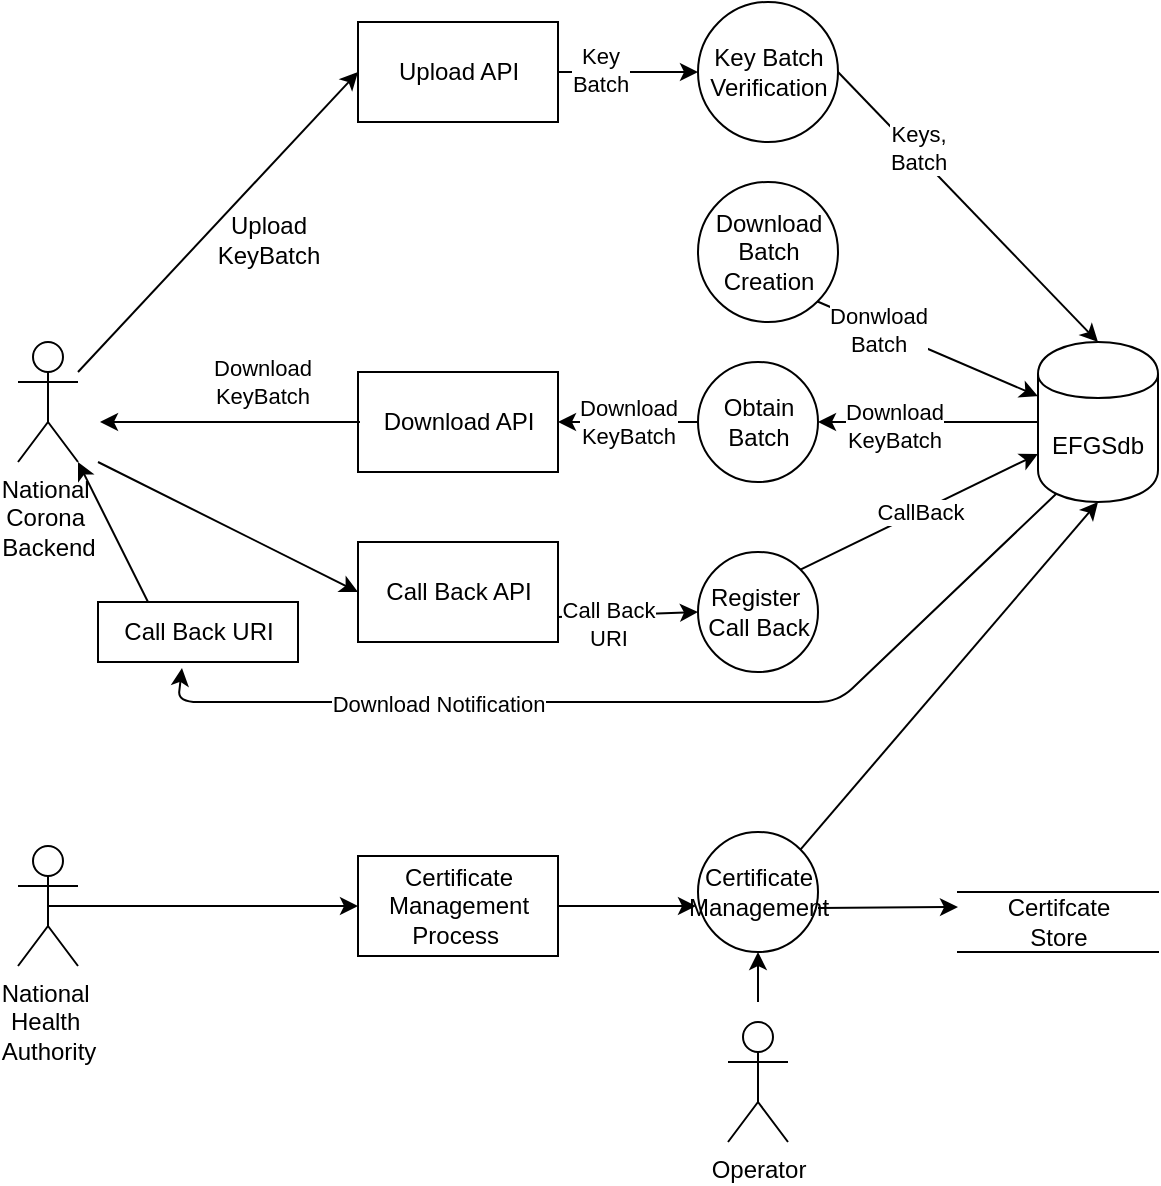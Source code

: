<mxfile version="13.3.9" type="device"><diagram id="pEKEOYrSKS7xBJ2nYTqD" name="Page-1"><mxGraphModel dx="1422" dy="762" grid="1" gridSize="10" guides="1" tooltips="1" connect="1" arrows="1" fold="1" page="1" pageScale="1" pageWidth="827" pageHeight="1169" math="0" shadow="0"><root><mxCell id="0"/><mxCell id="1" parent="0"/><mxCell id="Crng20PkKIljacyXmdi2-3" value="Upload API" style="html=1;dashed=0;whitespace=wrap;" vertex="1" parent="1"><mxGeometry x="300" y="120" width="100" height="50" as="geometry"/></mxCell><mxCell id="Crng20PkKIljacyXmdi2-4" value="Download API" style="html=1;dashed=0;whitespace=wrap;" vertex="1" parent="1"><mxGeometry x="300" y="295" width="100" height="50" as="geometry"/></mxCell><mxCell id="Crng20PkKIljacyXmdi2-5" value="Certificate &lt;br&gt;Management&lt;br&gt;Process&amp;nbsp;" style="html=1;dashed=0;whitespace=wrap;" vertex="1" parent="1"><mxGeometry x="300" y="537" width="100" height="50" as="geometry"/></mxCell><mxCell id="Crng20PkKIljacyXmdi2-7" value="EFGSdb" style="shape=cylinder;whiteSpace=wrap;html=1;boundedLbl=1;backgroundOutline=1;" vertex="1" parent="1"><mxGeometry x="640" y="280" width="60" height="80" as="geometry"/></mxCell><mxCell id="Crng20PkKIljacyXmdi2-8" value="Key Batch&lt;br&gt;Verification" style="shape=ellipse;html=1;dashed=0;whitespace=wrap;perimeter=ellipsePerimeter;" vertex="1" parent="1"><mxGeometry x="470" y="110" width="70" height="70" as="geometry"/></mxCell><mxCell id="Crng20PkKIljacyXmdi2-9" value="" style="endArrow=classic;html=1;entryX=0;entryY=0.5;entryDx=0;entryDy=0;exitX=1;exitY=0.5;exitDx=0;exitDy=0;" edge="1" parent="1" source="Crng20PkKIljacyXmdi2-3" target="Crng20PkKIljacyXmdi2-8"><mxGeometry width="50" height="50" relative="1" as="geometry"><mxPoint x="447.586" y="80" as="sourcePoint"/><mxPoint x="440" y="370" as="targetPoint"/></mxGeometry></mxCell><mxCell id="Crng20PkKIljacyXmdi2-53" value="Key&lt;br&gt;Batch" style="edgeLabel;html=1;align=center;verticalAlign=middle;resizable=0;points=[];" vertex="1" connectable="0" parent="Crng20PkKIljacyXmdi2-9"><mxGeometry x="-0.4" y="1" relative="1" as="geometry"><mxPoint as="offset"/></mxGeometry></mxCell><mxCell id="Crng20PkKIljacyXmdi2-10" value="" style="endArrow=classic;html=1;entryX=0.5;entryY=0;entryDx=0;entryDy=0;exitX=1;exitY=0.5;exitDx=0;exitDy=0;" edge="1" parent="1" source="Crng20PkKIljacyXmdi2-8" target="Crng20PkKIljacyXmdi2-7"><mxGeometry width="50" height="50" relative="1" as="geometry"><mxPoint x="390" y="420" as="sourcePoint"/><mxPoint x="440" y="370" as="targetPoint"/></mxGeometry></mxCell><mxCell id="Crng20PkKIljacyXmdi2-54" value="Keys,&lt;br&gt;Batch" style="edgeLabel;html=1;align=center;verticalAlign=middle;resizable=0;points=[];" vertex="1" connectable="0" parent="Crng20PkKIljacyXmdi2-10"><mxGeometry x="-0.412" y="2" relative="1" as="geometry"><mxPoint as="offset"/></mxGeometry></mxCell><mxCell id="Crng20PkKIljacyXmdi2-12" value="Download &lt;br&gt;Batch&lt;br&gt;Creation" style="shape=ellipse;html=1;dashed=0;whitespace=wrap;perimeter=ellipsePerimeter;" vertex="1" parent="1"><mxGeometry x="470" y="200" width="70" height="70" as="geometry"/></mxCell><mxCell id="Crng20PkKIljacyXmdi2-13" value="" style="endArrow=classic;html=1;exitX=1;exitY=1;exitDx=0;exitDy=0;" edge="1" parent="1" source="Crng20PkKIljacyXmdi2-12" target="Crng20PkKIljacyXmdi2-7"><mxGeometry width="50" height="50" relative="1" as="geometry"><mxPoint x="390" y="420" as="sourcePoint"/><mxPoint x="440" y="370" as="targetPoint"/></mxGeometry></mxCell><mxCell id="Crng20PkKIljacyXmdi2-55" value="Donwload&lt;br&gt;Batch" style="edgeLabel;html=1;align=center;verticalAlign=middle;resizable=0;points=[];" vertex="1" connectable="0" parent="Crng20PkKIljacyXmdi2-13"><mxGeometry x="-0.443" y="-1" relative="1" as="geometry"><mxPoint as="offset"/></mxGeometry></mxCell><mxCell id="Crng20PkKIljacyXmdi2-15" value="Obtain &lt;br&gt;Batch" style="shape=ellipse;html=1;dashed=0;whitespace=wrap;perimeter=ellipsePerimeter;" vertex="1" parent="1"><mxGeometry x="470" y="290" width="60" height="60" as="geometry"/></mxCell><mxCell id="Crng20PkKIljacyXmdi2-16" value="" style="endArrow=classic;html=1;entryX=1;entryY=0.5;entryDx=0;entryDy=0;exitX=0;exitY=0.5;exitDx=0;exitDy=0;" edge="1" parent="1" source="Crng20PkKIljacyXmdi2-7" target="Crng20PkKIljacyXmdi2-15"><mxGeometry width="50" height="50" relative="1" as="geometry"><mxPoint x="620" y="410" as="sourcePoint"/><mxPoint x="660" y="300" as="targetPoint"/></mxGeometry></mxCell><mxCell id="Crng20PkKIljacyXmdi2-56" value="Download&lt;br&gt;KeyBatch" style="edgeLabel;html=1;align=center;verticalAlign=middle;resizable=0;points=[];" vertex="1" connectable="0" parent="Crng20PkKIljacyXmdi2-16"><mxGeometry x="0.309" y="2" relative="1" as="geometry"><mxPoint as="offset"/></mxGeometry></mxCell><mxCell id="Crng20PkKIljacyXmdi2-17" value="Call Back API" style="html=1;dashed=0;whitespace=wrap;" vertex="1" parent="1"><mxGeometry x="300" y="380" width="100" height="50" as="geometry"/></mxCell><mxCell id="Crng20PkKIljacyXmdi2-19" value="Register&amp;nbsp;&lt;br&gt;Call Back" style="shape=ellipse;html=1;dashed=0;whitespace=wrap;perimeter=ellipsePerimeter;" vertex="1" parent="1"><mxGeometry x="470" y="385" width="60" height="60" as="geometry"/></mxCell><mxCell id="Crng20PkKIljacyXmdi2-21" value="CallBack" style="endArrow=classic;html=1;entryX=0;entryY=0.7;entryDx=0;entryDy=0;exitX=1;exitY=0;exitDx=0;exitDy=0;" edge="1" parent="1" source="Crng20PkKIljacyXmdi2-19" target="Crng20PkKIljacyXmdi2-7"><mxGeometry width="50" height="50" relative="1" as="geometry"><mxPoint x="390" y="420" as="sourcePoint"/><mxPoint x="440" y="370" as="targetPoint"/></mxGeometry></mxCell><mxCell id="Crng20PkKIljacyXmdi2-22" value="Download&lt;br&gt;KeyBatch" style="endArrow=classic;html=1;entryX=1;entryY=0.5;entryDx=0;entryDy=0;" edge="1" parent="1" source="Crng20PkKIljacyXmdi2-15" target="Crng20PkKIljacyXmdi2-4"><mxGeometry width="50" height="50" relative="1" as="geometry"><mxPoint x="390" y="420" as="sourcePoint"/><mxPoint x="440" y="370" as="targetPoint"/></mxGeometry></mxCell><mxCell id="Crng20PkKIljacyXmdi2-23" value="" style="endArrow=classic;html=1;entryX=0;entryY=0.5;entryDx=0;entryDy=0;exitX=1;exitY=0.75;exitDx=0;exitDy=0;" edge="1" parent="1" source="Crng20PkKIljacyXmdi2-17" target="Crng20PkKIljacyXmdi2-19"><mxGeometry width="50" height="50" relative="1" as="geometry"><mxPoint x="420" y="415" as="sourcePoint"/><mxPoint x="440" y="370" as="targetPoint"/></mxGeometry></mxCell><mxCell id="Crng20PkKIljacyXmdi2-57" value="Call Back&lt;br&gt;URI" style="edgeLabel;html=1;align=center;verticalAlign=middle;resizable=0;points=[];" vertex="1" connectable="0" parent="Crng20PkKIljacyXmdi2-23"><mxGeometry x="-0.29" y="-4" relative="1" as="geometry"><mxPoint as="offset"/></mxGeometry></mxCell><mxCell id="Crng20PkKIljacyXmdi2-24" value="Certifcate&lt;br&gt;Store" style="html=1;dashed=0;whitespace=wrap;shape=partialRectangle;right=0;left=0;" vertex="1" parent="1"><mxGeometry x="600" y="555" width="100" height="30" as="geometry"/></mxCell><mxCell id="Crng20PkKIljacyXmdi2-25" value="Certificate&lt;br&gt;Management" style="shape=ellipse;html=1;dashed=0;whitespace=wrap;perimeter=ellipsePerimeter;" vertex="1" parent="1"><mxGeometry x="470" y="525" width="60" height="60" as="geometry"/></mxCell><mxCell id="Crng20PkKIljacyXmdi2-26" value="" style="endArrow=classic;html=1;entryX=0.5;entryY=1;entryDx=0;entryDy=0;exitX=1;exitY=0;exitDx=0;exitDy=0;" edge="1" parent="1" source="Crng20PkKIljacyXmdi2-25" target="Crng20PkKIljacyXmdi2-7"><mxGeometry width="50" height="50" relative="1" as="geometry"><mxPoint x="390" y="420" as="sourcePoint"/><mxPoint x="440" y="370" as="targetPoint"/></mxGeometry></mxCell><mxCell id="Crng20PkKIljacyXmdi2-27" value="" style="endArrow=classic;html=1;entryX=0;entryY=0.25;entryDx=0;entryDy=0;exitX=1;exitY=0.633;exitDx=0;exitDy=0;exitPerimeter=0;" edge="1" parent="1" source="Crng20PkKIljacyXmdi2-25" target="Crng20PkKIljacyXmdi2-24"><mxGeometry width="50" height="50" relative="1" as="geometry"><mxPoint x="390" y="420" as="sourcePoint"/><mxPoint x="440" y="370" as="targetPoint"/></mxGeometry></mxCell><mxCell id="Crng20PkKIljacyXmdi2-29" value="Operator" style="shape=umlActor;verticalLabelPosition=bottom;verticalAlign=top;html=1;" vertex="1" parent="1"><mxGeometry x="485" y="620" width="30" height="60" as="geometry"/></mxCell><mxCell id="Crng20PkKIljacyXmdi2-30" value="" style="endArrow=classic;html=1;entryX=0.5;entryY=1;entryDx=0;entryDy=0;" edge="1" parent="1" target="Crng20PkKIljacyXmdi2-25"><mxGeometry width="50" height="50" relative="1" as="geometry"><mxPoint x="500" y="610" as="sourcePoint"/><mxPoint x="440" y="370" as="targetPoint"/></mxGeometry></mxCell><mxCell id="Crng20PkKIljacyXmdi2-31" value="" style="endArrow=classic;html=1;exitX=1;exitY=0.5;exitDx=0;exitDy=0;" edge="1" parent="1" source="Crng20PkKIljacyXmdi2-5"><mxGeometry width="50" height="50" relative="1" as="geometry"><mxPoint x="460" y="560" as="sourcePoint"/><mxPoint x="469" y="562" as="targetPoint"/></mxGeometry></mxCell><mxCell id="Crng20PkKIljacyXmdi2-34" value="National&amp;nbsp;&lt;br&gt;Corona&amp;nbsp;&lt;br&gt;Backend" style="shape=umlActor;verticalLabelPosition=bottom;verticalAlign=top;html=1;" vertex="1" parent="1"><mxGeometry x="130" y="280" width="30" height="60" as="geometry"/></mxCell><mxCell id="Crng20PkKIljacyXmdi2-37" value="" style="endArrow=classic;html=1;entryX=0;entryY=0.5;entryDx=0;entryDy=0;" edge="1" parent="1" target="Crng20PkKIljacyXmdi2-3"><mxGeometry width="50" height="50" relative="1" as="geometry"><mxPoint x="160" y="295" as="sourcePoint"/><mxPoint x="210" y="245" as="targetPoint"/></mxGeometry></mxCell><mxCell id="Crng20PkKIljacyXmdi2-38" value="" style="endArrow=classic;html=1;exitX=0;exitY=0.5;exitDx=0;exitDy=0;" edge="1" parent="1"><mxGeometry width="50" height="50" relative="1" as="geometry"><mxPoint x="301" y="320" as="sourcePoint"/><mxPoint x="171" y="320" as="targetPoint"/></mxGeometry></mxCell><mxCell id="Crng20PkKIljacyXmdi2-59" value="Download&lt;br&gt;KeyBatch" style="edgeLabel;html=1;align=center;verticalAlign=middle;resizable=0;points=[];" vertex="1" connectable="0" parent="Crng20PkKIljacyXmdi2-38"><mxGeometry x="-0.246" y="1" relative="1" as="geometry"><mxPoint y="-21" as="offset"/></mxGeometry></mxCell><mxCell id="Crng20PkKIljacyXmdi2-39" value="" style="endArrow=classic;html=1;entryX=0;entryY=0.5;entryDx=0;entryDy=0;" edge="1" parent="1" target="Crng20PkKIljacyXmdi2-17"><mxGeometry width="50" height="50" relative="1" as="geometry"><mxPoint x="170" y="340" as="sourcePoint"/><mxPoint x="440" y="410" as="targetPoint"/></mxGeometry></mxCell><mxCell id="Crng20PkKIljacyXmdi2-40" value="" style="endArrow=classic;html=1;entryX=0;entryY=0.5;entryDx=0;entryDy=0;exitX=0.5;exitY=0.5;exitDx=0;exitDy=0;exitPerimeter=0;" edge="1" parent="1" source="Crng20PkKIljacyXmdi2-41" target="Crng20PkKIljacyXmdi2-5"><mxGeometry width="50" height="50" relative="1" as="geometry"><mxPoint x="190" y="500" as="sourcePoint"/><mxPoint x="440" y="410" as="targetPoint"/></mxGeometry></mxCell><mxCell id="Crng20PkKIljacyXmdi2-41" value="National&amp;nbsp;&lt;br&gt;Health&amp;nbsp;&lt;br&gt;Authority" style="shape=umlActor;verticalLabelPosition=bottom;verticalAlign=top;html=1;" vertex="1" parent="1"><mxGeometry x="130" y="532" width="30" height="60" as="geometry"/></mxCell><mxCell id="Crng20PkKIljacyXmdi2-49" value="Call Back URI" style="html=1;dashed=0;whitespace=wrap;" vertex="1" parent="1"><mxGeometry x="170" y="410" width="100" height="30" as="geometry"/></mxCell><mxCell id="Crng20PkKIljacyXmdi2-50" value="" style="endArrow=classic;html=1;exitX=0.25;exitY=0;exitDx=0;exitDy=0;" edge="1" parent="1" source="Crng20PkKIljacyXmdi2-49" target="Crng20PkKIljacyXmdi2-34"><mxGeometry width="50" height="50" relative="1" as="geometry"><mxPoint x="390" y="460" as="sourcePoint"/><mxPoint x="440" y="410" as="targetPoint"/></mxGeometry></mxCell><mxCell id="Crng20PkKIljacyXmdi2-51" value="" style="endArrow=classic;html=1;entryX=0.42;entryY=1.1;entryDx=0;entryDy=0;entryPerimeter=0;exitX=0.15;exitY=0.95;exitDx=0;exitDy=0;exitPerimeter=0;" edge="1" parent="1" source="Crng20PkKIljacyXmdi2-7" target="Crng20PkKIljacyXmdi2-49"><mxGeometry width="50" height="50" relative="1" as="geometry"><mxPoint x="370" y="525" as="sourcePoint"/><mxPoint x="420" y="475" as="targetPoint"/><Array as="points"><mxPoint x="540" y="460"/><mxPoint x="210" y="460"/></Array></mxGeometry></mxCell><mxCell id="Crng20PkKIljacyXmdi2-58" value="Download Notification" style="edgeLabel;html=1;align=center;verticalAlign=middle;resizable=0;points=[];" vertex="1" connectable="0" parent="Crng20PkKIljacyXmdi2-51"><mxGeometry x="0.409" y="1" relative="1" as="geometry"><mxPoint as="offset"/></mxGeometry></mxCell><mxCell id="Crng20PkKIljacyXmdi2-52" value="Upload&lt;br&gt;KeyBatch" style="text;html=1;align=center;verticalAlign=middle;resizable=0;points=[];autosize=1;" vertex="1" parent="1"><mxGeometry x="220" y="214" width="70" height="30" as="geometry"/></mxCell></root></mxGraphModel></diagram></mxfile>